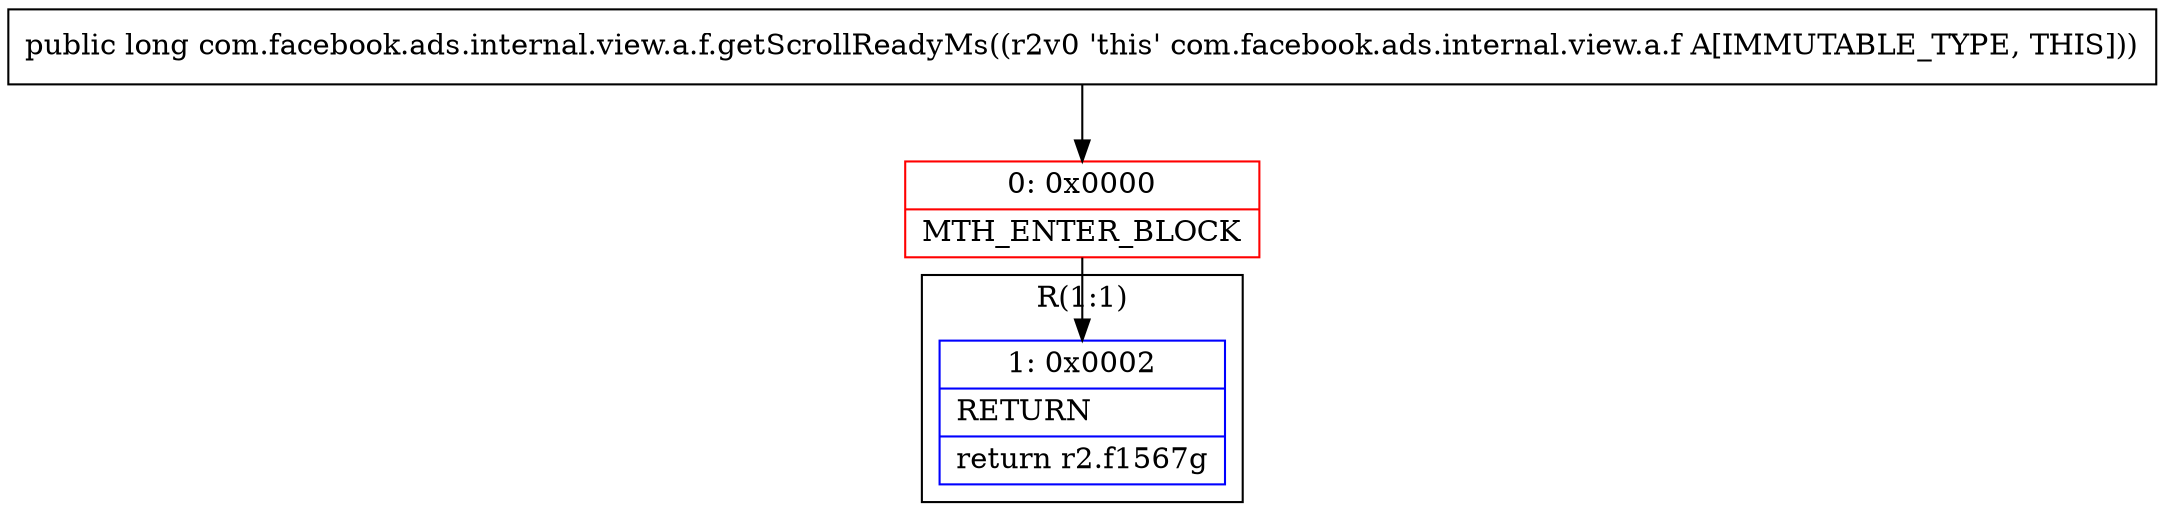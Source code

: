 digraph "CFG forcom.facebook.ads.internal.view.a.f.getScrollReadyMs()J" {
subgraph cluster_Region_1237873290 {
label = "R(1:1)";
node [shape=record,color=blue];
Node_1 [shape=record,label="{1\:\ 0x0002|RETURN\l|return r2.f1567g\l}"];
}
Node_0 [shape=record,color=red,label="{0\:\ 0x0000|MTH_ENTER_BLOCK\l}"];
MethodNode[shape=record,label="{public long com.facebook.ads.internal.view.a.f.getScrollReadyMs((r2v0 'this' com.facebook.ads.internal.view.a.f A[IMMUTABLE_TYPE, THIS])) }"];
MethodNode -> Node_0;
Node_0 -> Node_1;
}

